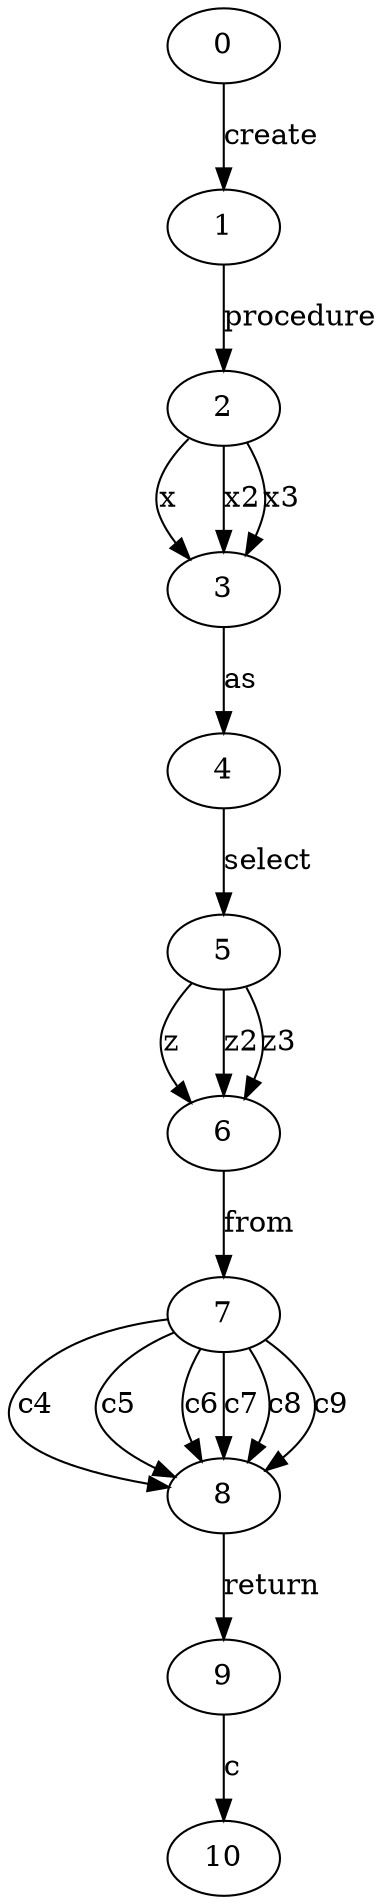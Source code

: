 digraph G
{
0;1;2;3;4;5;6;7;8;9;10;
0->1 [label="create"];
1->2 [label="procedure"];
2->3 [label="x"];
2->3 [label="x2"];
2->3 [label="x3"];
3->4 [label="as"];
4->5 [label="select"];
5->6 [label="z"];
5->6 [label="z2"];
5->6 [label="z3"];
6->7 [label="from"];
7->8 [label="c4"];
7->8 [label="c5"];
7->8 [label="c6"];
7->8 [label="c7"];
7->8 [label="c8"];
7->8 [label="c9"];
8->9 [label="return"];
9->10 [label="c"];
}